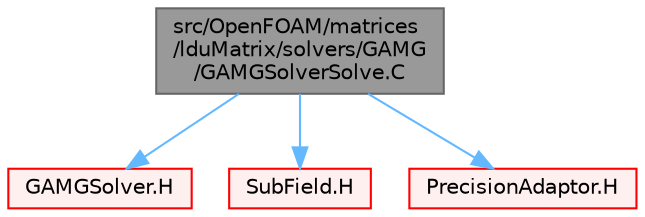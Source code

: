 digraph "src/OpenFOAM/matrices/lduMatrix/solvers/GAMG/GAMGSolverSolve.C"
{
 // LATEX_PDF_SIZE
  bgcolor="transparent";
  edge [fontname=Helvetica,fontsize=10,labelfontname=Helvetica,labelfontsize=10];
  node [fontname=Helvetica,fontsize=10,shape=box,height=0.2,width=0.4];
  Node1 [id="Node000001",label="src/OpenFOAM/matrices\l/lduMatrix/solvers/GAMG\l/GAMGSolverSolve.C",height=0.2,width=0.4,color="gray40", fillcolor="grey60", style="filled", fontcolor="black",tooltip=" "];
  Node1 -> Node2 [id="edge1_Node000001_Node000002",color="steelblue1",style="solid",tooltip=" "];
  Node2 [id="Node000002",label="GAMGSolver.H",height=0.2,width=0.4,color="red", fillcolor="#FFF0F0", style="filled",URL="$GAMGSolver_8H.html",tooltip=" "];
  Node1 -> Node246 [id="edge2_Node000001_Node000246",color="steelblue1",style="solid",tooltip=" "];
  Node246 [id="Node000246",label="SubField.H",height=0.2,width=0.4,color="red", fillcolor="#FFF0F0", style="filled",URL="$SubField_8H.html",tooltip=" "];
  Node1 -> Node248 [id="edge3_Node000001_Node000248",color="steelblue1",style="solid",tooltip=" "];
  Node248 [id="Node000248",label="PrecisionAdaptor.H",height=0.2,width=0.4,color="red", fillcolor="#FFF0F0", style="filled",URL="$PrecisionAdaptor_8H.html",tooltip=" "];
}
